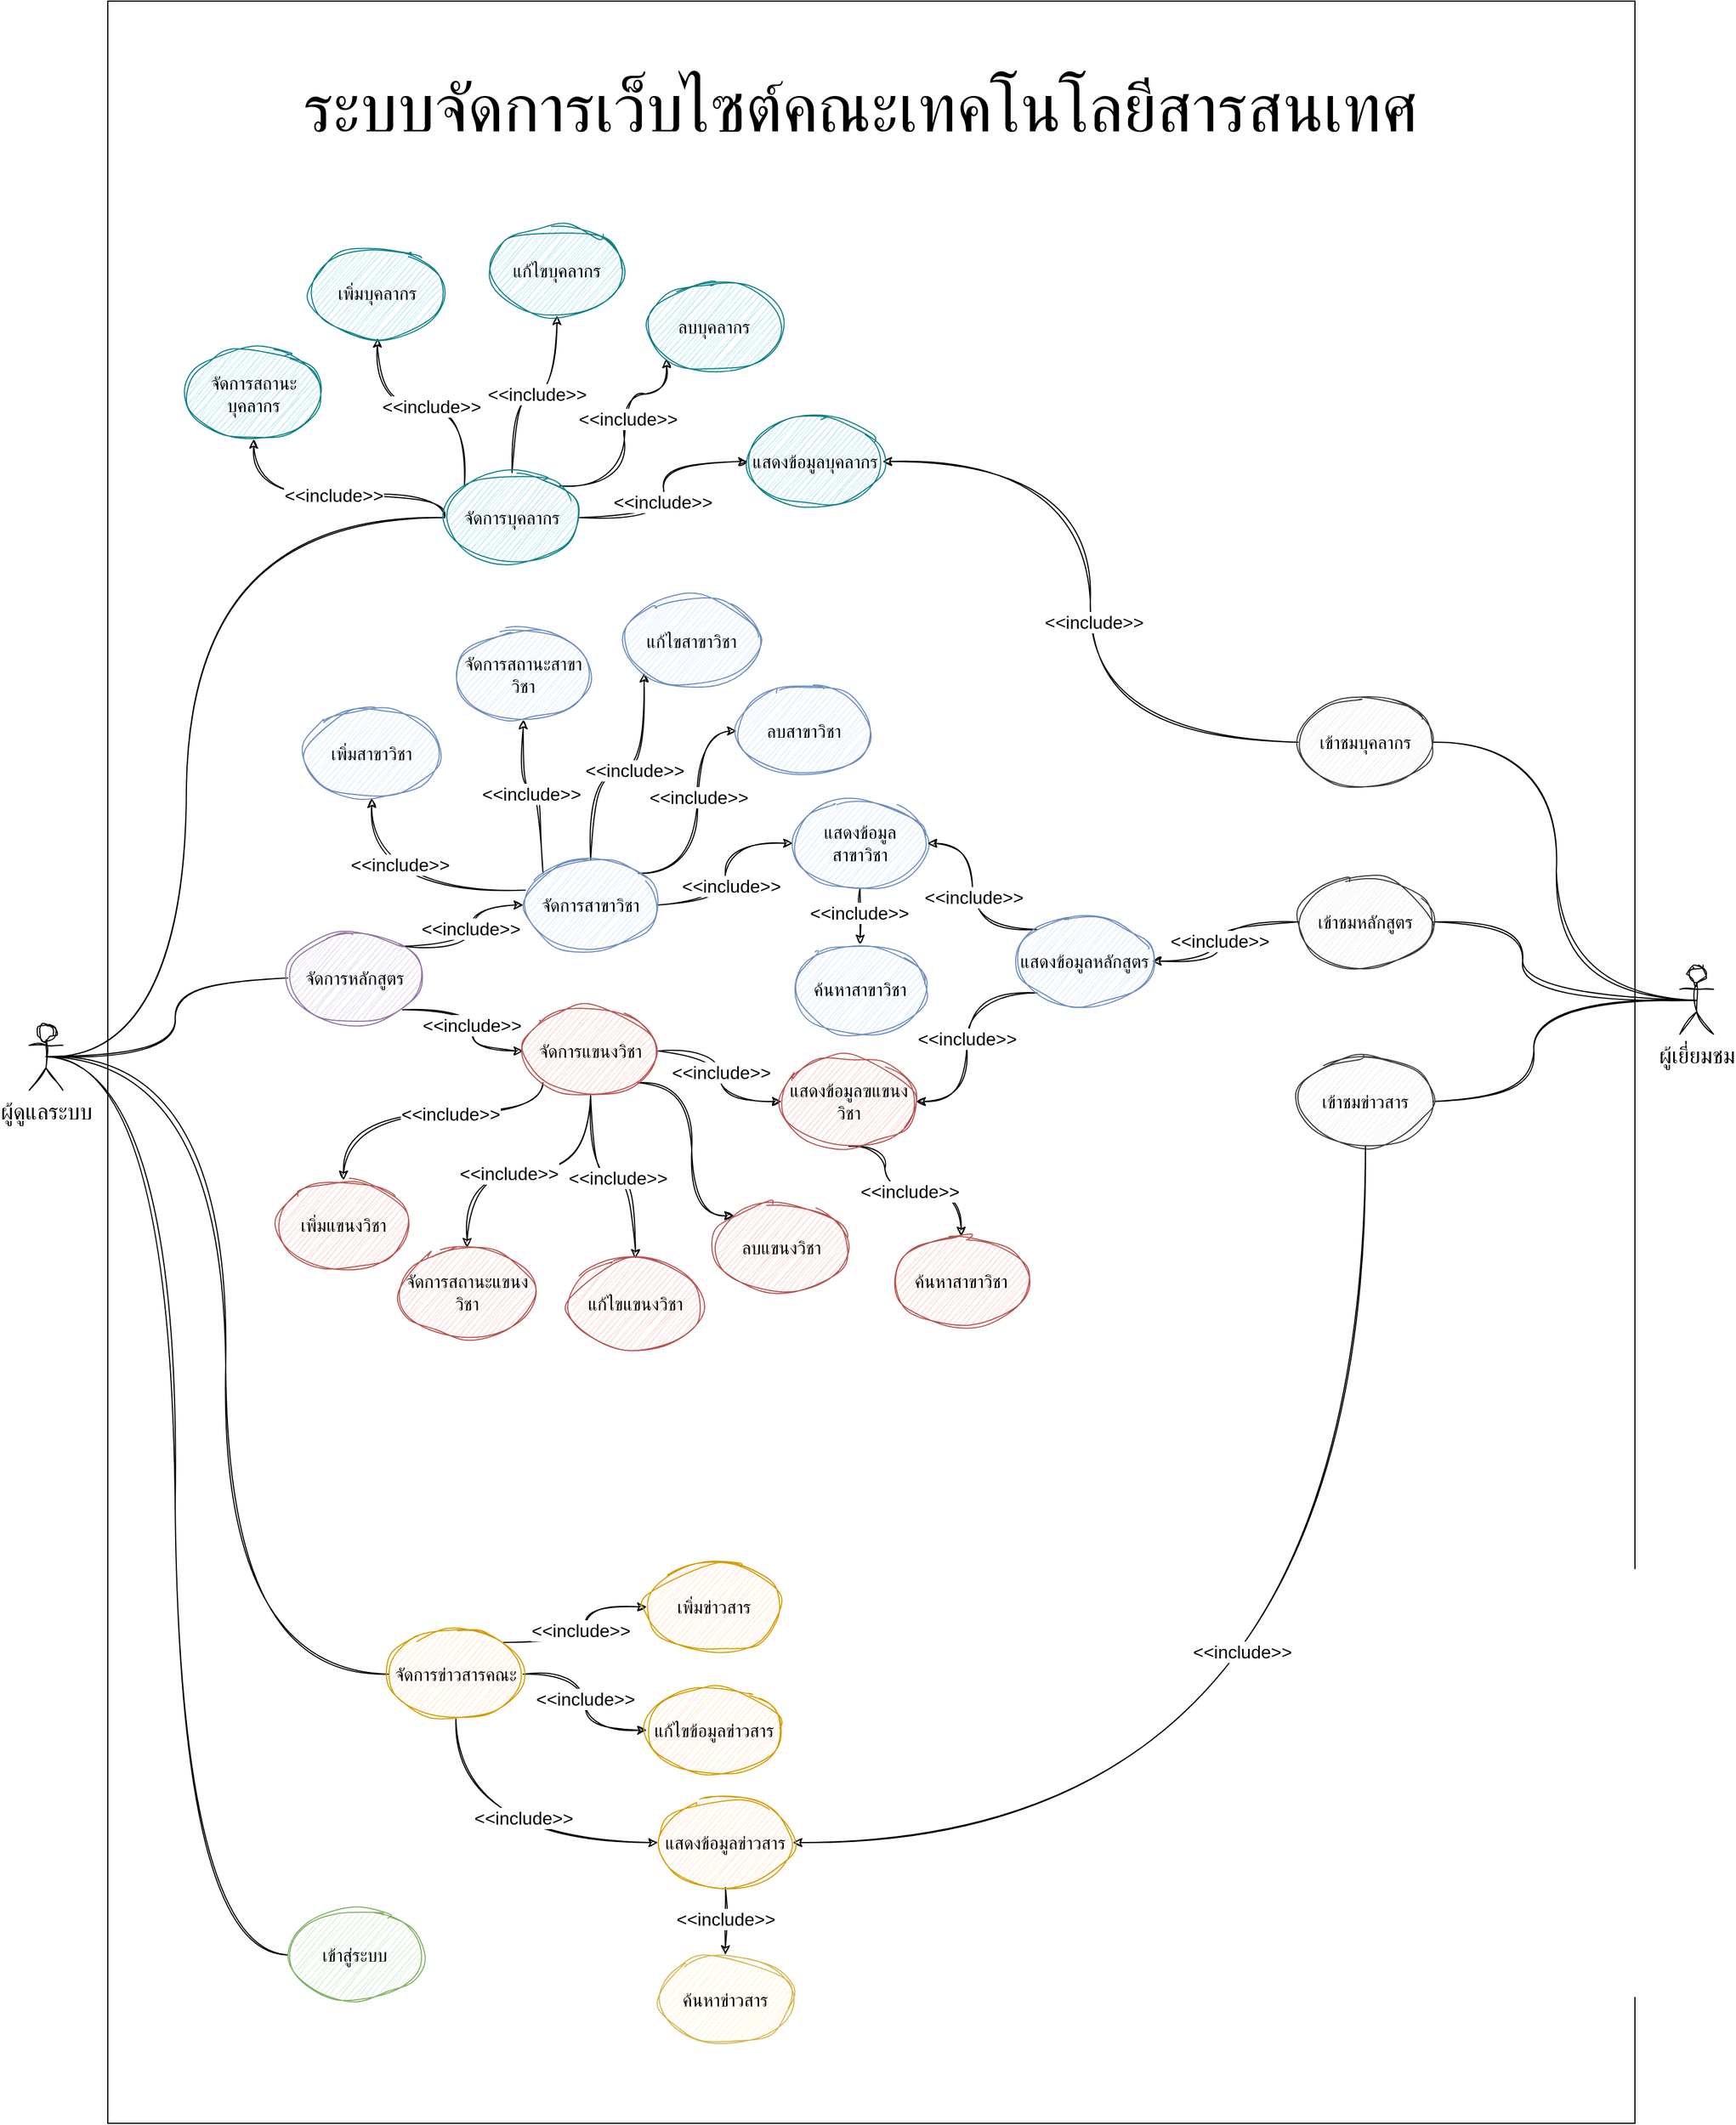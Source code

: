 <mxfile version="28.0.4">
  <diagram name="Page-1" id="ecxa3wg9Hfr0wf2rkCHN">
    <mxGraphModel dx="2852" dy="1682" grid="1" gridSize="10" guides="1" tooltips="1" connect="1" arrows="1" fold="1" page="1" pageScale="1" pageWidth="850" pageHeight="1100" math="0" shadow="0">
      <root>
        <mxCell id="0" />
        <mxCell id="1" parent="0" />
        <mxCell id="VrzktwjD4hYp2c8AveAD-11" style="edgeStyle=orthogonalEdgeStyle;rounded=0;orthogonalLoop=1;jettySize=auto;html=1;exitX=0.5;exitY=0.5;exitDx=0;exitDy=0;exitPerimeter=0;entryX=0;entryY=0.5;entryDx=0;entryDy=0;sketch=1;curveFitting=1;jiggle=2;curved=1;endArrow=none;startFill=0;fontSize=16;" parent="1" source="VrzktwjD4hYp2c8AveAD-1" target="VrzktwjD4hYp2c8AveAD-6" edge="1">
          <mxGeometry relative="1" as="geometry" />
        </mxCell>
        <mxCell id="VrzktwjD4hYp2c8AveAD-12" style="edgeStyle=orthogonalEdgeStyle;rounded=0;orthogonalLoop=1;jettySize=auto;html=1;exitX=0.5;exitY=0.5;exitDx=0;exitDy=0;exitPerimeter=0;curved=1;endArrow=none;startFill=0;sketch=1;curveFitting=1;jiggle=2;fontSize=16;" parent="1" source="VrzktwjD4hYp2c8AveAD-1" target="VrzktwjD4hYp2c8AveAD-3" edge="1">
          <mxGeometry relative="1" as="geometry" />
        </mxCell>
        <mxCell id="VrzktwjD4hYp2c8AveAD-13" style="edgeStyle=orthogonalEdgeStyle;rounded=0;orthogonalLoop=1;jettySize=auto;html=1;exitX=0.5;exitY=0.5;exitDx=0;exitDy=0;exitPerimeter=0;entryX=0;entryY=0.5;entryDx=0;entryDy=0;endArrow=none;startFill=0;curved=1;sketch=1;curveFitting=1;jiggle=2;fontSize=16;" parent="1" source="VrzktwjD4hYp2c8AveAD-1" target="VrzktwjD4hYp2c8AveAD-2" edge="1">
          <mxGeometry relative="1" as="geometry">
            <Array as="points">
              <mxPoint x="250" y="1090" />
              <mxPoint x="250" y="610" />
            </Array>
          </mxGeometry>
        </mxCell>
        <mxCell id="VrzktwjD4hYp2c8AveAD-23" style="edgeStyle=orthogonalEdgeStyle;rounded=0;orthogonalLoop=1;jettySize=auto;html=1;exitX=0.5;exitY=0.5;exitDx=0;exitDy=0;exitPerimeter=0;entryX=0;entryY=0.5;entryDx=0;entryDy=0;curved=1;sketch=1;curveFitting=1;jiggle=2;endArrow=none;startFill=0;fontSize=16;" parent="1" source="VrzktwjD4hYp2c8AveAD-1" target="VrzktwjD4hYp2c8AveAD-22" edge="1">
          <mxGeometry relative="1" as="geometry" />
        </mxCell>
        <mxCell id="VrzktwjD4hYp2c8AveAD-1" value="ผู้ดูแลระบบ" style="shape=umlActor;verticalLabelPosition=bottom;verticalAlign=top;html=1;outlineConnect=0;sketch=1;curveFitting=1;jiggle=2;fontSize=20;" parent="1" vertex="1">
          <mxGeometry x="110" y="1060" width="30" height="60" as="geometry" />
        </mxCell>
        <mxCell id="rdVV01v3HmNomVi3YBPN-12" style="edgeStyle=orthogonalEdgeStyle;rounded=0;orthogonalLoop=1;jettySize=auto;html=1;exitX=0;exitY=0;exitDx=0;exitDy=0;entryX=0.5;entryY=1;entryDx=0;entryDy=0;curved=1;sketch=1;curveFitting=1;jiggle=2;fontSize=16;" parent="1" source="VrzktwjD4hYp2c8AveAD-2" target="rdVV01v3HmNomVi3YBPN-8" edge="1">
          <mxGeometry relative="1" as="geometry" />
        </mxCell>
        <mxCell id="rdVV01v3HmNomVi3YBPN-16" value="&amp;lt;&amp;lt;include&amp;gt;&amp;gt;" style="edgeLabel;html=1;align=center;verticalAlign=middle;resizable=0;points=[];fontSize=16;" parent="rdVV01v3HmNomVi3YBPN-12" vertex="1" connectable="0">
          <mxGeometry x="-0.025" y="1" relative="1" as="geometry">
            <mxPoint as="offset" />
          </mxGeometry>
        </mxCell>
        <mxCell id="rdVV01v3HmNomVi3YBPN-13" style="edgeStyle=orthogonalEdgeStyle;rounded=0;orthogonalLoop=1;jettySize=auto;html=1;exitX=0.5;exitY=0;exitDx=0;exitDy=0;entryX=0.5;entryY=1;entryDx=0;entryDy=0;curved=1;sketch=1;curveFitting=1;jiggle=2;fontSize=16;" parent="1" source="VrzktwjD4hYp2c8AveAD-2" target="rdVV01v3HmNomVi3YBPN-9" edge="1">
          <mxGeometry relative="1" as="geometry" />
        </mxCell>
        <mxCell id="rdVV01v3HmNomVi3YBPN-17" value="&amp;lt;&amp;lt;include&amp;gt;&amp;gt;" style="edgeLabel;html=1;align=center;verticalAlign=middle;resizable=0;points=[];fontSize=16;" parent="rdVV01v3HmNomVi3YBPN-13" vertex="1" connectable="0">
          <mxGeometry x="0.022" relative="1" as="geometry">
            <mxPoint as="offset" />
          </mxGeometry>
        </mxCell>
        <mxCell id="rdVV01v3HmNomVi3YBPN-14" style="edgeStyle=orthogonalEdgeStyle;rounded=0;orthogonalLoop=1;jettySize=auto;html=1;exitX=1;exitY=0;exitDx=0;exitDy=0;entryX=0;entryY=1;entryDx=0;entryDy=0;curved=1;sketch=1;curveFitting=1;jiggle=2;fontSize=16;" parent="1" source="VrzktwjD4hYp2c8AveAD-2" target="rdVV01v3HmNomVi3YBPN-10" edge="1">
          <mxGeometry relative="1" as="geometry">
            <Array as="points">
              <mxPoint x="640" y="582" />
              <mxPoint x="640" y="500" />
              <mxPoint x="678" y="500" />
            </Array>
          </mxGeometry>
        </mxCell>
        <mxCell id="rdVV01v3HmNomVi3YBPN-18" value="&amp;lt;&amp;lt;include&amp;gt;&amp;gt;" style="edgeLabel;html=1;align=center;verticalAlign=middle;resizable=0;points=[];fontSize=16;" parent="rdVV01v3HmNomVi3YBPN-14" vertex="1" connectable="0">
          <mxGeometry x="0.131" y="-3" relative="1" as="geometry">
            <mxPoint as="offset" />
          </mxGeometry>
        </mxCell>
        <mxCell id="rdVV01v3HmNomVi3YBPN-15" style="edgeStyle=orthogonalEdgeStyle;rounded=0;orthogonalLoop=1;jettySize=auto;html=1;exitX=1;exitY=0.5;exitDx=0;exitDy=0;entryX=0;entryY=0.5;entryDx=0;entryDy=0;curved=1;sketch=1;curveFitting=1;jiggle=2;fontSize=16;" parent="1" source="VrzktwjD4hYp2c8AveAD-2" target="rdVV01v3HmNomVi3YBPN-11" edge="1">
          <mxGeometry relative="1" as="geometry" />
        </mxCell>
        <mxCell id="rdVV01v3HmNomVi3YBPN-19" value="&amp;lt;&amp;lt;include&amp;gt;&amp;gt;" style="edgeLabel;html=1;align=center;verticalAlign=middle;resizable=0;points=[];fontSize=16;" parent="rdVV01v3HmNomVi3YBPN-15" vertex="1" connectable="0">
          <mxGeometry x="-0.103" y="1" relative="1" as="geometry">
            <mxPoint as="offset" />
          </mxGeometry>
        </mxCell>
        <mxCell id="rdVV01v3HmNomVi3YBPN-23" style="edgeStyle=orthogonalEdgeStyle;rounded=0;orthogonalLoop=1;jettySize=auto;html=1;exitX=0;exitY=0.5;exitDx=0;exitDy=0;entryX=0.5;entryY=1;entryDx=0;entryDy=0;curved=1;sketch=1;curveFitting=1;jiggle=2;fontSize=16;" parent="1" source="VrzktwjD4hYp2c8AveAD-2" target="rdVV01v3HmNomVi3YBPN-22" edge="1">
          <mxGeometry relative="1" as="geometry">
            <Array as="points">
              <mxPoint x="480" y="590" />
              <mxPoint x="310" y="590" />
            </Array>
          </mxGeometry>
        </mxCell>
        <mxCell id="rdVV01v3HmNomVi3YBPN-24" value="&amp;lt;&amp;lt;include&amp;gt;&amp;gt;" style="edgeLabel;html=1;align=center;verticalAlign=middle;resizable=0;points=[];fontSize=16;" parent="rdVV01v3HmNomVi3YBPN-23" vertex="1" connectable="0">
          <mxGeometry x="-0.003" relative="1" as="geometry">
            <mxPoint as="offset" />
          </mxGeometry>
        </mxCell>
        <mxCell id="VrzktwjD4hYp2c8AveAD-2" value="จัดการบุคลากร" style="ellipse;whiteSpace=wrap;html=1;sketch=1;curveFitting=1;jiggle=2;fillColor=#b0e3e6;strokeColor=#0e8088;fontSize=16;" parent="1" vertex="1">
          <mxGeometry x="480" y="570" width="120" height="80" as="geometry" />
        </mxCell>
        <mxCell id="VrzktwjD4hYp2c8AveAD-17" style="edgeStyle=orthogonalEdgeStyle;rounded=0;orthogonalLoop=1;jettySize=auto;html=1;exitX=1;exitY=1;exitDx=0;exitDy=0;entryX=0;entryY=0.5;entryDx=0;entryDy=0;curved=1;sketch=1;curveFitting=1;jiggle=2;endArrow=classic;startFill=0;endFill=1;fontSize=16;" parent="1" source="VrzktwjD4hYp2c8AveAD-3" target="VrzktwjD4hYp2c8AveAD-5" edge="1">
          <mxGeometry relative="1" as="geometry" />
        </mxCell>
        <mxCell id="VrzktwjD4hYp2c8AveAD-24" value="&amp;lt;&amp;lt;include&amp;gt;&amp;gt;" style="edgeLabel;html=1;align=center;verticalAlign=middle;resizable=0;points=[];fontSize=16;" parent="VrzktwjD4hYp2c8AveAD-17" vertex="1" connectable="0">
          <mxGeometry x="0.059" y="-1" relative="1" as="geometry">
            <mxPoint as="offset" />
          </mxGeometry>
        </mxCell>
        <mxCell id="VrzktwjD4hYp2c8AveAD-18" style="edgeStyle=orthogonalEdgeStyle;rounded=0;orthogonalLoop=1;jettySize=auto;html=1;exitX=1;exitY=0;exitDx=0;exitDy=0;curved=1;endArrow=classic;startFill=0;sketch=1;curveFitting=1;jiggle=2;endFill=1;fontSize=16;" parent="1" source="VrzktwjD4hYp2c8AveAD-3" target="VrzktwjD4hYp2c8AveAD-4" edge="1">
          <mxGeometry relative="1" as="geometry" />
        </mxCell>
        <mxCell id="VrzktwjD4hYp2c8AveAD-25" value="&amp;lt;&amp;lt;include&amp;gt;&amp;gt;" style="edgeLabel;html=1;align=center;verticalAlign=middle;resizable=0;points=[];fontSize=16;" parent="VrzktwjD4hYp2c8AveAD-18" vertex="1" connectable="0">
          <mxGeometry x="0.094" y="2" relative="1" as="geometry">
            <mxPoint as="offset" />
          </mxGeometry>
        </mxCell>
        <mxCell id="VrzktwjD4hYp2c8AveAD-3" value="จัดการหลักสูตร" style="ellipse;whiteSpace=wrap;html=1;sketch=1;curveFitting=1;jiggle=2;fillColor=#e1d5e7;strokeColor=#9673a6;fontSize=16;" parent="1" vertex="1">
          <mxGeometry x="340" y="980" width="120" height="80" as="geometry" />
        </mxCell>
        <mxCell id="VrzktwjD4hYp2c8AveAD-41" style="edgeStyle=orthogonalEdgeStyle;rounded=0;orthogonalLoop=1;jettySize=auto;html=1;exitX=0.5;exitY=0;exitDx=0;exitDy=0;entryX=0;entryY=1;entryDx=0;entryDy=0;curved=1;sketch=1;curveFitting=1;jiggle=2;fontSize=16;" parent="1" source="VrzktwjD4hYp2c8AveAD-4" target="VrzktwjD4hYp2c8AveAD-35" edge="1">
          <mxGeometry relative="1" as="geometry" />
        </mxCell>
        <mxCell id="VrzktwjD4hYp2c8AveAD-71" value="&amp;lt;&amp;lt;include&amp;gt;&amp;gt;" style="edgeLabel;html=1;align=center;verticalAlign=middle;resizable=0;points=[];fontSize=16;" parent="VrzktwjD4hYp2c8AveAD-41" vertex="1" connectable="0">
          <mxGeometry x="0.084" y="3" relative="1" as="geometry">
            <mxPoint as="offset" />
          </mxGeometry>
        </mxCell>
        <mxCell id="VrzktwjD4hYp2c8AveAD-42" style="edgeStyle=orthogonalEdgeStyle;rounded=0;orthogonalLoop=1;jettySize=auto;html=1;exitX=1;exitY=0;exitDx=0;exitDy=0;entryX=0;entryY=0.5;entryDx=0;entryDy=0;curved=1;sketch=1;curveFitting=1;jiggle=2;fontSize=16;" parent="1" source="VrzktwjD4hYp2c8AveAD-4" target="VrzktwjD4hYp2c8AveAD-36" edge="1">
          <mxGeometry relative="1" as="geometry" />
        </mxCell>
        <mxCell id="VrzktwjD4hYp2c8AveAD-70" value="&amp;lt;&amp;lt;include&amp;gt;&amp;gt;" style="edgeLabel;html=1;align=center;verticalAlign=middle;resizable=0;points=[];fontSize=16;" parent="VrzktwjD4hYp2c8AveAD-42" vertex="1" connectable="0">
          <mxGeometry x="0.129" y="-1" relative="1" as="geometry">
            <mxPoint as="offset" />
          </mxGeometry>
        </mxCell>
        <mxCell id="VrzktwjD4hYp2c8AveAD-43" style="edgeStyle=orthogonalEdgeStyle;rounded=0;orthogonalLoop=1;jettySize=auto;html=1;exitX=0.015;exitY=0.335;exitDx=0;exitDy=0;entryX=0.5;entryY=1;entryDx=0;entryDy=0;curved=1;sketch=1;curveFitting=1;jiggle=2;exitPerimeter=0;fontSize=16;" parent="1" source="VrzktwjD4hYp2c8AveAD-4" target="VrzktwjD4hYp2c8AveAD-34" edge="1">
          <mxGeometry relative="1" as="geometry" />
        </mxCell>
        <mxCell id="VrzktwjD4hYp2c8AveAD-73" value="&amp;lt;&amp;lt;include&amp;gt;&amp;gt;" style="edgeLabel;html=1;align=center;verticalAlign=middle;resizable=0;points=[];fontSize=16;" parent="VrzktwjD4hYp2c8AveAD-43" vertex="1" connectable="0">
          <mxGeometry x="0.38" y="-7" relative="1" as="geometry">
            <mxPoint x="18" y="-9" as="offset" />
          </mxGeometry>
        </mxCell>
        <mxCell id="VrzktwjD4hYp2c8AveAD-44" style="edgeStyle=orthogonalEdgeStyle;rounded=0;orthogonalLoop=1;jettySize=auto;html=1;exitX=0;exitY=0;exitDx=0;exitDy=0;entryX=0.5;entryY=1;entryDx=0;entryDy=0;curved=1;sketch=1;curveFitting=1;jiggle=2;fontSize=16;" parent="1" source="VrzktwjD4hYp2c8AveAD-4" target="VrzktwjD4hYp2c8AveAD-37" edge="1">
          <mxGeometry relative="1" as="geometry" />
        </mxCell>
        <mxCell id="VrzktwjD4hYp2c8AveAD-72" value="&amp;lt;&amp;lt;include&amp;gt;&amp;gt;" style="edgeLabel;html=1;align=center;verticalAlign=middle;resizable=0;points=[];fontSize=16;" parent="VrzktwjD4hYp2c8AveAD-44" vertex="1" connectable="0">
          <mxGeometry x="0.099" y="3" relative="1" as="geometry">
            <mxPoint as="offset" />
          </mxGeometry>
        </mxCell>
        <mxCell id="VrzktwjD4hYp2c8AveAD-46" style="edgeStyle=orthogonalEdgeStyle;rounded=0;orthogonalLoop=1;jettySize=auto;html=1;exitX=1;exitY=0.5;exitDx=0;exitDy=0;entryX=0;entryY=0.5;entryDx=0;entryDy=0;sketch=1;curveFitting=1;jiggle=2;curved=1;fontSize=16;" parent="1" source="VrzktwjD4hYp2c8AveAD-4" target="VrzktwjD4hYp2c8AveAD-45" edge="1">
          <mxGeometry relative="1" as="geometry" />
        </mxCell>
        <mxCell id="VrzktwjD4hYp2c8AveAD-69" value="&amp;lt;&amp;lt;include&amp;gt;&amp;gt;" style="edgeLabel;html=1;align=center;verticalAlign=middle;resizable=0;points=[];fontSize=16;" parent="VrzktwjD4hYp2c8AveAD-46" vertex="1" connectable="0">
          <mxGeometry x="-0.119" y="-5" relative="1" as="geometry">
            <mxPoint as="offset" />
          </mxGeometry>
        </mxCell>
        <mxCell id="VrzktwjD4hYp2c8AveAD-4" value="จัดการสาขาวิชา" style="ellipse;whiteSpace=wrap;html=1;sketch=1;curveFitting=1;jiggle=2;fillColor=#dae8fc;strokeColor=#6c8ebf;fontSize=16;" parent="1" vertex="1">
          <mxGeometry x="550" y="915" width="120" height="80" as="geometry" />
        </mxCell>
        <mxCell id="VrzktwjD4hYp2c8AveAD-56" style="edgeStyle=orthogonalEdgeStyle;rounded=0;orthogonalLoop=1;jettySize=auto;html=1;exitX=0;exitY=1;exitDx=0;exitDy=0;entryX=0.5;entryY=0;entryDx=0;entryDy=0;curved=1;sketch=1;curveFitting=1;jiggle=2;fontSize=16;" parent="1" source="VrzktwjD4hYp2c8AveAD-5" target="VrzktwjD4hYp2c8AveAD-52" edge="1">
          <mxGeometry relative="1" as="geometry">
            <Array as="points">
              <mxPoint x="568" y="1140" />
              <mxPoint x="390" y="1140" />
            </Array>
          </mxGeometry>
        </mxCell>
        <mxCell id="VrzktwjD4hYp2c8AveAD-64" value="&amp;lt;&amp;lt;include&amp;gt;&amp;gt;" style="edgeLabel;html=1;align=center;verticalAlign=middle;resizable=0;points=[];fontSize=16;" parent="VrzktwjD4hYp2c8AveAD-56" vertex="1" connectable="0">
          <mxGeometry x="-0.169" y="1" relative="1" as="geometry">
            <mxPoint as="offset" />
          </mxGeometry>
        </mxCell>
        <mxCell id="VrzktwjD4hYp2c8AveAD-57" style="edgeStyle=orthogonalEdgeStyle;rounded=0;orthogonalLoop=1;jettySize=auto;html=1;exitX=0.5;exitY=1;exitDx=0;exitDy=0;entryX=0.5;entryY=0;entryDx=0;entryDy=0;sketch=1;curveFitting=1;jiggle=2;curved=1;fontSize=16;" parent="1" source="VrzktwjD4hYp2c8AveAD-5" target="VrzktwjD4hYp2c8AveAD-53" edge="1">
          <mxGeometry relative="1" as="geometry" />
        </mxCell>
        <mxCell id="VrzktwjD4hYp2c8AveAD-65" value="&amp;lt;&amp;lt;include&amp;gt;&amp;gt;" style="edgeLabel;html=1;align=center;verticalAlign=middle;resizable=0;points=[];fontSize=16;" parent="VrzktwjD4hYp2c8AveAD-57" vertex="1" connectable="0">
          <mxGeometry x="0.147" y="1" relative="1" as="geometry">
            <mxPoint as="offset" />
          </mxGeometry>
        </mxCell>
        <mxCell id="VrzktwjD4hYp2c8AveAD-59" style="edgeStyle=orthogonalEdgeStyle;rounded=0;orthogonalLoop=1;jettySize=auto;html=1;exitX=0.5;exitY=1;exitDx=0;exitDy=0;entryX=0.5;entryY=0;entryDx=0;entryDy=0;sketch=1;curveFitting=1;jiggle=2;curved=1;fontSize=16;" parent="1" source="VrzktwjD4hYp2c8AveAD-5" target="VrzktwjD4hYp2c8AveAD-54" edge="1">
          <mxGeometry relative="1" as="geometry" />
        </mxCell>
        <mxCell id="VrzktwjD4hYp2c8AveAD-66" value="&amp;lt;&amp;lt;include&amp;gt;&amp;gt;" style="edgeLabel;html=1;align=center;verticalAlign=middle;resizable=0;points=[];fontSize=16;" parent="VrzktwjD4hYp2c8AveAD-59" vertex="1" connectable="0">
          <mxGeometry x="0.038" relative="1" as="geometry">
            <mxPoint as="offset" />
          </mxGeometry>
        </mxCell>
        <mxCell id="VrzktwjD4hYp2c8AveAD-63" style="edgeStyle=orthogonalEdgeStyle;rounded=0;orthogonalLoop=1;jettySize=auto;html=1;exitX=1;exitY=0.5;exitDx=0;exitDy=0;entryX=0;entryY=0.5;entryDx=0;entryDy=0;sketch=1;curveFitting=1;jiggle=2;curved=1;fontSize=16;" parent="1" source="VrzktwjD4hYp2c8AveAD-5" target="VrzktwjD4hYp2c8AveAD-51" edge="1">
          <mxGeometry relative="1" as="geometry" />
        </mxCell>
        <mxCell id="VrzktwjD4hYp2c8AveAD-68" value="&amp;lt;&amp;lt;include&amp;gt;&amp;gt;" style="edgeLabel;html=1;align=center;verticalAlign=middle;resizable=0;points=[];fontSize=16;" parent="VrzktwjD4hYp2c8AveAD-63" vertex="1" connectable="0">
          <mxGeometry x="-0.048" y="1" relative="1" as="geometry">
            <mxPoint as="offset" />
          </mxGeometry>
        </mxCell>
        <mxCell id="VrzktwjD4hYp2c8AveAD-95" style="edgeStyle=orthogonalEdgeStyle;rounded=0;orthogonalLoop=1;jettySize=auto;html=1;exitX=1;exitY=1;exitDx=0;exitDy=0;entryX=0;entryY=0;entryDx=0;entryDy=0;curved=1;sketch=1;curveFitting=1;jiggle=2;fontSize=16;" parent="1" source="VrzktwjD4hYp2c8AveAD-5" target="VrzktwjD4hYp2c8AveAD-55" edge="1">
          <mxGeometry relative="1" as="geometry">
            <Array as="points">
              <mxPoint x="700" y="1113" />
              <mxPoint x="700" y="1232" />
            </Array>
          </mxGeometry>
        </mxCell>
        <mxCell id="VrzktwjD4hYp2c8AveAD-5" value="จัดการแขนงวิชา" style="ellipse;whiteSpace=wrap;html=1;sketch=1;curveFitting=1;jiggle=2;fillColor=#f8cecc;strokeColor=#b85450;fontSize=16;" parent="1" vertex="1">
          <mxGeometry x="550" y="1045" width="120" height="80" as="geometry" />
        </mxCell>
        <mxCell id="VrzktwjD4hYp2c8AveAD-81" style="edgeStyle=orthogonalEdgeStyle;rounded=0;orthogonalLoop=1;jettySize=auto;html=1;exitX=0.5;exitY=1;exitDx=0;exitDy=0;entryX=0;entryY=0.5;entryDx=0;entryDy=0;sketch=1;curveFitting=1;jiggle=2;curved=1;fontSize=16;" parent="1" source="VrzktwjD4hYp2c8AveAD-6" target="VrzktwjD4hYp2c8AveAD-27" edge="1">
          <mxGeometry relative="1" as="geometry" />
        </mxCell>
        <mxCell id="rdVV01v3HmNomVi3YBPN-1" value="&amp;lt;&amp;lt;include&amp;gt;&amp;gt;" style="edgeLabel;html=1;align=center;verticalAlign=middle;resizable=0;points=[];fontSize=16;" parent="VrzktwjD4hYp2c8AveAD-81" vertex="1" connectable="0">
          <mxGeometry x="0.17" y="22" relative="1" as="geometry">
            <mxPoint as="offset" />
          </mxGeometry>
        </mxCell>
        <mxCell id="VrzktwjD4hYp2c8AveAD-83" style="edgeStyle=orthogonalEdgeStyle;rounded=0;orthogonalLoop=1;jettySize=auto;html=1;exitX=1;exitY=0.5;exitDx=0;exitDy=0;entryX=0;entryY=0.5;entryDx=0;entryDy=0;sketch=1;curveFitting=1;jiggle=2;curved=1;fontSize=16;" parent="1" source="VrzktwjD4hYp2c8AveAD-6" target="VrzktwjD4hYp2c8AveAD-31" edge="1">
          <mxGeometry relative="1" as="geometry" />
        </mxCell>
        <mxCell id="VrzktwjD4hYp2c8AveAD-86" value="&amp;lt;&amp;lt;include&amp;gt;&amp;gt;" style="edgeLabel;html=1;align=center;verticalAlign=middle;resizable=0;points=[];fontSize=16;" parent="VrzktwjD4hYp2c8AveAD-83" vertex="1" connectable="0">
          <mxGeometry x="-0.044" relative="1" as="geometry">
            <mxPoint as="offset" />
          </mxGeometry>
        </mxCell>
        <mxCell id="VrzktwjD4hYp2c8AveAD-84" style="edgeStyle=orthogonalEdgeStyle;rounded=0;orthogonalLoop=1;jettySize=auto;html=1;exitX=1;exitY=0;exitDx=0;exitDy=0;entryX=0;entryY=0.5;entryDx=0;entryDy=0;sketch=1;curveFitting=1;jiggle=2;curved=1;fontSize=16;" parent="1" source="VrzktwjD4hYp2c8AveAD-6" target="VrzktwjD4hYp2c8AveAD-30" edge="1">
          <mxGeometry relative="1" as="geometry" />
        </mxCell>
        <mxCell id="VrzktwjD4hYp2c8AveAD-85" value="&amp;lt;&amp;lt;include&amp;gt;&amp;gt;" style="edgeLabel;html=1;align=center;verticalAlign=middle;resizable=0;points=[];fontSize=16;" parent="VrzktwjD4hYp2c8AveAD-84" vertex="1" connectable="0">
          <mxGeometry x="0.05" y="4" relative="1" as="geometry">
            <mxPoint as="offset" />
          </mxGeometry>
        </mxCell>
        <mxCell id="VrzktwjD4hYp2c8AveAD-6" value="จัดการข่าวสารคณะ" style="ellipse;whiteSpace=wrap;html=1;sketch=1;curveFitting=1;jiggle=2;fillColor=#ffe6cc;strokeColor=#d79b00;fontSize=16;" parent="1" vertex="1">
          <mxGeometry x="430" y="1600" width="120" height="80" as="geometry" />
        </mxCell>
        <mxCell id="VrzktwjD4hYp2c8AveAD-14" style="edgeStyle=orthogonalEdgeStyle;rounded=0;orthogonalLoop=1;jettySize=auto;html=1;exitX=0.5;exitY=0.5;exitDx=0;exitDy=0;exitPerimeter=0;entryX=1;entryY=0.5;entryDx=0;entryDy=0;sketch=1;curveFitting=1;jiggle=2;endArrow=none;startFill=0;curved=1;fontSize=16;" parent="1" source="VrzktwjD4hYp2c8AveAD-7" target="VrzktwjD4hYp2c8AveAD-10" edge="1">
          <mxGeometry relative="1" as="geometry">
            <Array as="points">
              <mxPoint x="1450" y="1040" />
              <mxPoint x="1450" y="1130" />
            </Array>
          </mxGeometry>
        </mxCell>
        <mxCell id="VrzktwjD4hYp2c8AveAD-15" style="edgeStyle=orthogonalEdgeStyle;rounded=0;orthogonalLoop=1;jettySize=auto;html=1;exitX=0.5;exitY=0.5;exitDx=0;exitDy=0;exitPerimeter=0;entryX=1;entryY=0.5;entryDx=0;entryDy=0;sketch=1;curveFitting=1;jiggle=2;endArrow=none;startFill=0;curved=1;fontSize=16;" parent="1" source="VrzktwjD4hYp2c8AveAD-7" target="VrzktwjD4hYp2c8AveAD-8" edge="1">
          <mxGeometry relative="1" as="geometry">
            <Array as="points">
              <mxPoint x="1440" y="1040" />
              <mxPoint x="1440" y="970" />
            </Array>
          </mxGeometry>
        </mxCell>
        <mxCell id="VrzktwjD4hYp2c8AveAD-16" style="edgeStyle=orthogonalEdgeStyle;rounded=0;orthogonalLoop=1;jettySize=auto;html=1;exitX=0.5;exitY=0.5;exitDx=0;exitDy=0;exitPerimeter=0;entryX=1;entryY=0.5;entryDx=0;entryDy=0;sketch=1;curveFitting=1;jiggle=2;endArrow=none;startFill=0;curved=1;fontSize=16;" parent="1" source="VrzktwjD4hYp2c8AveAD-7" target="VrzktwjD4hYp2c8AveAD-9" edge="1">
          <mxGeometry relative="1" as="geometry" />
        </mxCell>
        <mxCell id="VrzktwjD4hYp2c8AveAD-7" value="ผู้เยี่ยมชม" style="shape=umlActor;verticalLabelPosition=bottom;verticalAlign=top;html=1;outlineConnect=0;sketch=1;curveFitting=1;jiggle=2;fontSize=20;" parent="1" vertex="1">
          <mxGeometry x="1580" y="1010" width="30" height="60" as="geometry" />
        </mxCell>
        <mxCell id="VrzktwjD4hYp2c8AveAD-8" value="เข้าชมหลักสูตร" style="ellipse;whiteSpace=wrap;html=1;sketch=1;curveFitting=1;jiggle=2;fillColor=#eeeeee;strokeColor=#36393d;fontSize=16;" parent="1" vertex="1">
          <mxGeometry x="1240" y="930" width="120" height="80" as="geometry" />
        </mxCell>
        <mxCell id="rdVV01v3HmNomVi3YBPN-20" style="edgeStyle=orthogonalEdgeStyle;rounded=0;orthogonalLoop=1;jettySize=auto;html=1;exitX=0;exitY=0.5;exitDx=0;exitDy=0;entryX=1;entryY=0.5;entryDx=0;entryDy=0;sketch=1;curveFitting=1;jiggle=2;curved=1;fontSize=16;" parent="1" source="VrzktwjD4hYp2c8AveAD-9" target="rdVV01v3HmNomVi3YBPN-11" edge="1">
          <mxGeometry relative="1" as="geometry" />
        </mxCell>
        <mxCell id="rdVV01v3HmNomVi3YBPN-21" value="&amp;lt;&amp;lt;include&amp;gt;&amp;gt;" style="edgeLabel;html=1;align=center;verticalAlign=middle;resizable=0;points=[];fontSize=16;" parent="rdVV01v3HmNomVi3YBPN-20" vertex="1" connectable="0">
          <mxGeometry x="-0.058" y="-3" relative="1" as="geometry">
            <mxPoint as="offset" />
          </mxGeometry>
        </mxCell>
        <mxCell id="VrzktwjD4hYp2c8AveAD-9" value="เข้าชมบุคลากร" style="ellipse;whiteSpace=wrap;html=1;sketch=1;curveFitting=1;jiggle=2;fillColor=#eeeeee;strokeColor=#36393d;fontSize=16;" parent="1" vertex="1">
          <mxGeometry x="1240" y="770" width="120" height="80" as="geometry" />
        </mxCell>
        <mxCell id="VrzktwjD4hYp2c8AveAD-10" value="เข้าชมข่าวสาร" style="ellipse;whiteSpace=wrap;html=1;sketch=1;curveFitting=1;jiggle=2;fillColor=#eeeeee;strokeColor=#36393d;fontSize=16;" parent="1" vertex="1">
          <mxGeometry x="1240" y="1090" width="120" height="80" as="geometry" />
        </mxCell>
        <mxCell id="VrzktwjD4hYp2c8AveAD-22" value="เข้าสู่ระบบ" style="ellipse;whiteSpace=wrap;html=1;sketch=1;curveFitting=1;jiggle=2;fillColor=#d5e8d4;strokeColor=#82b366;fontSize=16;" parent="1" vertex="1">
          <mxGeometry x="340" y="1850" width="120" height="80" as="geometry" />
        </mxCell>
        <mxCell id="VrzktwjD4hYp2c8AveAD-74" style="edgeStyle=orthogonalEdgeStyle;rounded=0;orthogonalLoop=1;jettySize=auto;html=1;exitX=1;exitY=0.5;exitDx=0;exitDy=0;entryX=0.5;entryY=1;entryDx=0;entryDy=0;curved=1;sketch=1;curveFitting=1;jiggle=2;startArrow=classic;startFill=0;endArrow=none;fontSize=16;" parent="1" source="VrzktwjD4hYp2c8AveAD-27" target="VrzktwjD4hYp2c8AveAD-10" edge="1">
          <mxGeometry relative="1" as="geometry" />
        </mxCell>
        <mxCell id="VrzktwjD4hYp2c8AveAD-79" value="&amp;lt;&amp;lt;include&amp;gt;&amp;gt;" style="edgeLabel;html=1;align=center;verticalAlign=middle;resizable=0;points=[];fontSize=16;" parent="VrzktwjD4hYp2c8AveAD-74" vertex="1" connectable="0">
          <mxGeometry x="0.161" y="98" relative="1" as="geometry">
            <mxPoint x="-12" y="-24" as="offset" />
          </mxGeometry>
        </mxCell>
        <mxCell id="VrzktwjD4hYp2c8AveAD-90" style="edgeStyle=orthogonalEdgeStyle;rounded=0;orthogonalLoop=1;jettySize=auto;html=1;exitX=0.5;exitY=1;exitDx=0;exitDy=0;entryX=0.5;entryY=0;entryDx=0;entryDy=0;sketch=1;curveFitting=1;jiggle=2;fontSize=16;" parent="1" source="VrzktwjD4hYp2c8AveAD-27" target="VrzktwjD4hYp2c8AveAD-89" edge="1">
          <mxGeometry relative="1" as="geometry" />
        </mxCell>
        <mxCell id="VrzktwjD4hYp2c8AveAD-91" value="&amp;lt;&amp;lt;include&amp;gt;&amp;gt;" style="edgeLabel;html=1;align=center;verticalAlign=middle;resizable=0;points=[];fontSize=16;" parent="VrzktwjD4hYp2c8AveAD-90" vertex="1" connectable="0">
          <mxGeometry x="-0.089" relative="1" as="geometry">
            <mxPoint as="offset" />
          </mxGeometry>
        </mxCell>
        <mxCell id="VrzktwjD4hYp2c8AveAD-27" value="แสดงข้อมูลข่าวสาร" style="ellipse;whiteSpace=wrap;html=1;sketch=1;curveFitting=1;jiggle=2;fillColor=#ffe6cc;strokeColor=#d79b00;fontSize=16;" parent="1" vertex="1">
          <mxGeometry x="670" y="1750" width="120" height="80" as="geometry" />
        </mxCell>
        <mxCell id="VrzktwjD4hYp2c8AveAD-30" value="เพิ่มข่าวสาร" style="ellipse;whiteSpace=wrap;html=1;sketch=1;curveFitting=1;jiggle=2;fillColor=#ffe6cc;strokeColor=#d79b00;fontSize=16;" parent="1" vertex="1">
          <mxGeometry x="660" y="1540" width="120" height="80" as="geometry" />
        </mxCell>
        <mxCell id="VrzktwjD4hYp2c8AveAD-31" value="แก้ไขข้อมูลข่าวสาร" style="ellipse;whiteSpace=wrap;html=1;sketch=1;curveFitting=1;jiggle=2;fillColor=#ffe6cc;strokeColor=#d79b00;fontSize=16;" parent="1" vertex="1">
          <mxGeometry x="660" y="1650" width="120" height="80" as="geometry" />
        </mxCell>
        <mxCell id="VrzktwjD4hYp2c8AveAD-34" value="เพิ่มสาขาวิชา" style="ellipse;whiteSpace=wrap;html=1;sketch=1;curveFitting=1;jiggle=2;fillColor=#dae8fc;strokeColor=#6c8ebf;fontSize=16;" parent="1" vertex="1">
          <mxGeometry x="355" y="780" width="120" height="80" as="geometry" />
        </mxCell>
        <mxCell id="VrzktwjD4hYp2c8AveAD-35" value="แก้ไขสาขาวิชา" style="ellipse;whiteSpace=wrap;html=1;sketch=1;curveFitting=1;jiggle=2;fillColor=#dae8fc;strokeColor=#6c8ebf;fontSize=16;" parent="1" vertex="1">
          <mxGeometry x="640" y="680" width="120" height="80" as="geometry" />
        </mxCell>
        <mxCell id="VrzktwjD4hYp2c8AveAD-36" value="ลบสาขาวิชา" style="ellipse;whiteSpace=wrap;html=1;sketch=1;curveFitting=1;jiggle=2;fillColor=#dae8fc;strokeColor=#6c8ebf;fontSize=16;" parent="1" vertex="1">
          <mxGeometry x="740" y="760" width="120" height="80" as="geometry" />
        </mxCell>
        <mxCell id="VrzktwjD4hYp2c8AveAD-37" value="จัดการสถานะสาขาวิชา" style="ellipse;whiteSpace=wrap;html=1;sketch=1;curveFitting=1;jiggle=2;fillColor=#dae8fc;strokeColor=#6c8ebf;fontSize=16;" parent="1" vertex="1">
          <mxGeometry x="490" y="710" width="120" height="80" as="geometry" />
        </mxCell>
        <mxCell id="VrzktwjD4hYp2c8AveAD-99" style="edgeStyle=orthogonalEdgeStyle;rounded=0;orthogonalLoop=1;jettySize=auto;html=1;exitX=0.5;exitY=1;exitDx=0;exitDy=0;entryX=0.5;entryY=0;entryDx=0;entryDy=0;sketch=1;curveFitting=1;jiggle=2;fontSize=16;" parent="1" source="VrzktwjD4hYp2c8AveAD-45" target="VrzktwjD4hYp2c8AveAD-98" edge="1">
          <mxGeometry relative="1" as="geometry" />
        </mxCell>
        <mxCell id="VrzktwjD4hYp2c8AveAD-100" value="&amp;lt;&amp;lt;include&amp;gt;&amp;gt;" style="edgeLabel;html=1;align=center;verticalAlign=middle;resizable=0;points=[];fontSize=16;" parent="VrzktwjD4hYp2c8AveAD-99" vertex="1" connectable="0">
          <mxGeometry x="-0.124" y="-1" relative="1" as="geometry">
            <mxPoint as="offset" />
          </mxGeometry>
        </mxCell>
        <mxCell id="VrzktwjD4hYp2c8AveAD-45" value="แสดงข้อมูล&lt;div&gt;สาขาวิชา&lt;/div&gt;" style="ellipse;whiteSpace=wrap;html=1;sketch=1;curveFitting=1;jiggle=2;fillColor=#dae8fc;strokeColor=#6c8ebf;fontSize=16;" parent="1" vertex="1">
          <mxGeometry x="790" y="860" width="120" height="80" as="geometry" />
        </mxCell>
        <mxCell id="VrzktwjD4hYp2c8AveAD-96" style="edgeStyle=orthogonalEdgeStyle;rounded=0;orthogonalLoop=1;jettySize=auto;html=1;exitX=0.5;exitY=1;exitDx=0;exitDy=0;entryX=0.5;entryY=0;entryDx=0;entryDy=0;curved=1;sketch=1;curveFitting=1;jiggle=2;fontSize=16;" parent="1" source="VrzktwjD4hYp2c8AveAD-51" target="VrzktwjD4hYp2c8AveAD-92" edge="1">
          <mxGeometry relative="1" as="geometry">
            <Array as="points">
              <mxPoint x="872" y="1170" />
              <mxPoint x="872" y="1210" />
              <mxPoint x="940" y="1210" />
            </Array>
          </mxGeometry>
        </mxCell>
        <mxCell id="VrzktwjD4hYp2c8AveAD-97" value="&amp;lt;&amp;lt;include&amp;gt;&amp;gt;" style="edgeLabel;html=1;align=center;verticalAlign=middle;resizable=0;points=[];fontSize=16;" parent="VrzktwjD4hYp2c8AveAD-96" vertex="1" connectable="0">
          <mxGeometry x="-0.056" relative="1" as="geometry">
            <mxPoint x="9" as="offset" />
          </mxGeometry>
        </mxCell>
        <mxCell id="VrzktwjD4hYp2c8AveAD-51" value="แสดงข้อมูลฃแขนงวิชา" style="ellipse;whiteSpace=wrap;html=1;sketch=1;curveFitting=1;jiggle=2;fillColor=#f8cecc;strokeColor=#b85450;fontSize=16;" parent="1" vertex="1">
          <mxGeometry x="780" y="1090" width="120" height="80" as="geometry" />
        </mxCell>
        <mxCell id="VrzktwjD4hYp2c8AveAD-52" value="เพิ่มแขนงวิชา" style="ellipse;whiteSpace=wrap;html=1;sketch=1;curveFitting=1;jiggle=2;fillColor=#f8cecc;strokeColor=#b85450;fontSize=16;" parent="1" vertex="1">
          <mxGeometry x="330" y="1200" width="120" height="80" as="geometry" />
        </mxCell>
        <mxCell id="VrzktwjD4hYp2c8AveAD-53" value="จัดการสถานะแขนงวิชา" style="ellipse;whiteSpace=wrap;html=1;sketch=1;curveFitting=1;jiggle=2;fillColor=#f8cecc;strokeColor=#b85450;fontSize=16;" parent="1" vertex="1">
          <mxGeometry x="440" y="1260" width="120" height="80" as="geometry" />
        </mxCell>
        <mxCell id="VrzktwjD4hYp2c8AveAD-54" value="แก้ไขแขนงวิชา" style="ellipse;whiteSpace=wrap;html=1;sketch=1;curveFitting=1;jiggle=2;fillColor=#f8cecc;strokeColor=#b85450;fontSize=16;" parent="1" vertex="1">
          <mxGeometry x="590" y="1270" width="120" height="80" as="geometry" />
        </mxCell>
        <mxCell id="VrzktwjD4hYp2c8AveAD-55" value="ลบแขนงวิชา" style="ellipse;whiteSpace=wrap;html=1;sketch=1;curveFitting=1;jiggle=2;fillColor=#f8cecc;strokeColor=#b85450;fontSize=16;" parent="1" vertex="1">
          <mxGeometry x="720" y="1220" width="120" height="80" as="geometry" />
        </mxCell>
        <mxCell id="VrzktwjD4hYp2c8AveAD-89" value="ค้นหาข่าวสาร" style="ellipse;whiteSpace=wrap;html=1;sketch=1;curveFitting=1;jiggle=2;fillColor=#fff2cc;strokeColor=#d6b656;fontSize=16;" parent="1" vertex="1">
          <mxGeometry x="670" y="1890" width="120" height="80" as="geometry" />
        </mxCell>
        <mxCell id="VrzktwjD4hYp2c8AveAD-92" value="ค้นหาสาขาวิชา" style="ellipse;whiteSpace=wrap;html=1;fillColor=#f8cecc;strokeColor=#b85450;sketch=1;curveFitting=1;jiggle=2;fontSize=16;" parent="1" vertex="1">
          <mxGeometry x="880" y="1250" width="120" height="80" as="geometry" />
        </mxCell>
        <mxCell id="VrzktwjD4hYp2c8AveAD-98" value="ค้นหาสาขาวิชา" style="ellipse;whiteSpace=wrap;html=1;sketch=1;curveFitting=1;jiggle=2;fillColor=#dae8fc;strokeColor=#6c8ebf;fontSize=16;" parent="1" vertex="1">
          <mxGeometry x="790" y="990" width="120" height="80" as="geometry" />
        </mxCell>
        <mxCell id="rdVV01v3HmNomVi3YBPN-2" style="edgeStyle=orthogonalEdgeStyle;rounded=0;orthogonalLoop=1;jettySize=auto;html=1;exitX=0;exitY=0;exitDx=0;exitDy=0;entryX=1;entryY=0.5;entryDx=0;entryDy=0;curved=1;sketch=1;curveFitting=1;jiggle=2;fontSize=16;" parent="1" source="VrzktwjD4hYp2c8AveAD-101" target="VrzktwjD4hYp2c8AveAD-45" edge="1">
          <mxGeometry relative="1" as="geometry" />
        </mxCell>
        <mxCell id="rdVV01v3HmNomVi3YBPN-5" value="&amp;lt;&amp;lt;include&amp;gt;&amp;gt;" style="edgeLabel;html=1;align=center;verticalAlign=middle;resizable=0;points=[];fontSize=16;" parent="rdVV01v3HmNomVi3YBPN-2" vertex="1" connectable="0">
          <mxGeometry x="-0.01" y="-1" relative="1" as="geometry">
            <mxPoint as="offset" />
          </mxGeometry>
        </mxCell>
        <mxCell id="rdVV01v3HmNomVi3YBPN-3" style="edgeStyle=orthogonalEdgeStyle;rounded=0;orthogonalLoop=1;jettySize=auto;html=1;exitX=0;exitY=1;exitDx=0;exitDy=0;entryX=1;entryY=0.5;entryDx=0;entryDy=0;curved=1;sketch=1;curveFitting=1;jiggle=2;fontSize=16;" parent="1" source="VrzktwjD4hYp2c8AveAD-101" target="VrzktwjD4hYp2c8AveAD-51" edge="1">
          <mxGeometry relative="1" as="geometry" />
        </mxCell>
        <mxCell id="rdVV01v3HmNomVi3YBPN-4" value="&amp;lt;&amp;lt;include&amp;gt;&amp;gt;" style="edgeLabel;html=1;align=center;verticalAlign=middle;resizable=0;points=[];fontSize=16;" parent="rdVV01v3HmNomVi3YBPN-3" vertex="1" connectable="0">
          <mxGeometry x="0.014" relative="1" as="geometry">
            <mxPoint as="offset" />
          </mxGeometry>
        </mxCell>
        <mxCell id="rdVV01v3HmNomVi3YBPN-6" style="edgeStyle=orthogonalEdgeStyle;rounded=0;orthogonalLoop=1;jettySize=auto;html=1;exitX=1;exitY=0.5;exitDx=0;exitDy=0;entryX=0;entryY=0.5;entryDx=0;entryDy=0;curved=1;sketch=1;curveFitting=1;jiggle=2;startArrow=classic;startFill=0;endArrow=none;fontSize=16;" parent="1" source="VrzktwjD4hYp2c8AveAD-101" target="VrzktwjD4hYp2c8AveAD-8" edge="1">
          <mxGeometry relative="1" as="geometry">
            <Array as="points">
              <mxPoint x="1170" y="1005" />
              <mxPoint x="1170" y="970" />
            </Array>
          </mxGeometry>
        </mxCell>
        <mxCell id="rdVV01v3HmNomVi3YBPN-7" value="&amp;lt;&amp;lt;include&amp;gt;&amp;gt;" style="edgeLabel;html=1;align=center;verticalAlign=middle;resizable=0;points=[];fontSize=16;" parent="rdVV01v3HmNomVi3YBPN-6" vertex="1" connectable="0">
          <mxGeometry x="-0.046" relative="1" as="geometry">
            <mxPoint as="offset" />
          </mxGeometry>
        </mxCell>
        <mxCell id="VrzktwjD4hYp2c8AveAD-101" value="แสดงข้อมูลหลักสูตร" style="ellipse;whiteSpace=wrap;html=1;fillColor=#dae8fc;strokeColor=#6c8ebf;sketch=1;curveFitting=1;jiggle=2;fontSize=16;" parent="1" vertex="1">
          <mxGeometry x="990" y="965" width="120" height="80" as="geometry" />
        </mxCell>
        <mxCell id="rdVV01v3HmNomVi3YBPN-8" value="เพิ่มบุคลากร" style="ellipse;whiteSpace=wrap;html=1;sketch=1;curveFitting=1;jiggle=2;fillColor=#b0e3e6;strokeColor=#0e8088;fontSize=16;" parent="1" vertex="1">
          <mxGeometry x="360" y="370" width="120" height="80" as="geometry" />
        </mxCell>
        <mxCell id="rdVV01v3HmNomVi3YBPN-9" value="แก้ไขบุคลากร" style="ellipse;whiteSpace=wrap;html=1;sketch=1;curveFitting=1;jiggle=2;fillColor=#b0e3e6;strokeColor=#0e8088;fontSize=16;" parent="1" vertex="1">
          <mxGeometry x="520" y="350" width="120" height="80" as="geometry" />
        </mxCell>
        <mxCell id="rdVV01v3HmNomVi3YBPN-10" value="ลบบุคลากร" style="ellipse;whiteSpace=wrap;html=1;sketch=1;curveFitting=1;jiggle=2;fillColor=#b0e3e6;strokeColor=#0e8088;fontSize=16;" parent="1" vertex="1">
          <mxGeometry x="660" y="400" width="120" height="80" as="geometry" />
        </mxCell>
        <mxCell id="rdVV01v3HmNomVi3YBPN-11" value="แสดงข้อมูลบุคลากร" style="ellipse;whiteSpace=wrap;html=1;sketch=1;curveFitting=1;jiggle=2;fillColor=#b0e3e6;strokeColor=#0e8088;fontSize=16;" parent="1" vertex="1">
          <mxGeometry x="750" y="520" width="120" height="80" as="geometry" />
        </mxCell>
        <mxCell id="rdVV01v3HmNomVi3YBPN-22" value="จัดการสถานะบุคลากร" style="ellipse;whiteSpace=wrap;html=1;fillColor=#b0e3e6;strokeColor=#0e8088;sketch=1;curveFitting=1;jiggle=2;fontSize=16;" parent="1" vertex="1">
          <mxGeometry x="250" y="460" width="120" height="80" as="geometry" />
        </mxCell>
        <mxCell id="rdVV01v3HmNomVi3YBPN-26" value="" style="rounded=0;whiteSpace=wrap;html=1;fillColor=none;" parent="1" vertex="1">
          <mxGeometry x="180" y="150" width="1360" height="1890" as="geometry" />
        </mxCell>
        <mxCell id="rdVV01v3HmNomVi3YBPN-27" value="&lt;font style=&quot;font-size: 60px;&quot;&gt;ระบบจัดการเว็บไซต์คณะเทคโนโลยีสารสนเทศ&lt;/font&gt;" style="text;html=1;align=center;verticalAlign=middle;resizable=0;points=[];autosize=1;strokeColor=none;fillColor=none;" parent="1" vertex="1">
          <mxGeometry x="275" y="200" width="1150" height="90" as="geometry" />
        </mxCell>
      </root>
    </mxGraphModel>
  </diagram>
</mxfile>
